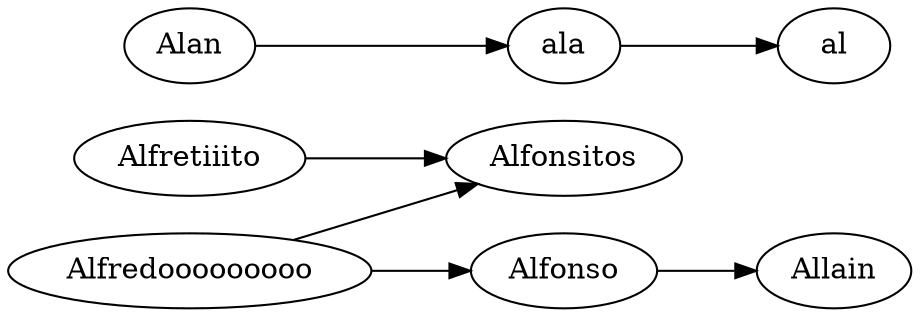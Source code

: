 digraph a{
rankdir = LR
Alfredooooooooo->Alfonsitos
Alfretiiito->Alfonsitos
Alfredooooooooo->Alfonso
Alfonso->Allain
Alan->ala
ala->al

}
